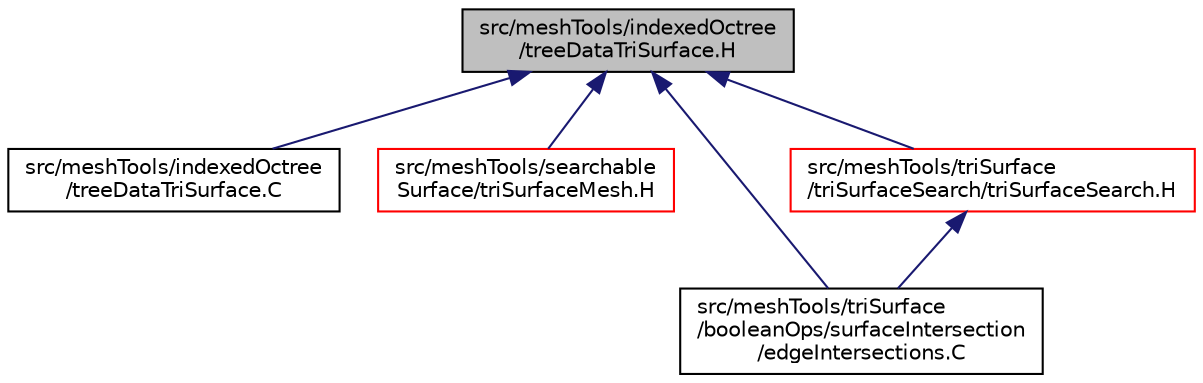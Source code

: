 digraph "src/meshTools/indexedOctree/treeDataTriSurface.H"
{
  bgcolor="transparent";
  edge [fontname="Helvetica",fontsize="10",labelfontname="Helvetica",labelfontsize="10"];
  node [fontname="Helvetica",fontsize="10",shape=record];
  Node196 [label="src/meshTools/indexedOctree\l/treeDataTriSurface.H",height=0.2,width=0.4,color="black", fillcolor="grey75", style="filled", fontcolor="black"];
  Node196 -> Node197 [dir="back",color="midnightblue",fontsize="10",style="solid",fontname="Helvetica"];
  Node197 [label="src/meshTools/indexedOctree\l/treeDataTriSurface.C",height=0.2,width=0.4,color="black",URL="$a08261.html"];
  Node196 -> Node198 [dir="back",color="midnightblue",fontsize="10",style="solid",fontname="Helvetica"];
  Node198 [label="src/meshTools/searchable\lSurface/triSurfaceMesh.H",height=0.2,width=0.4,color="red",URL="$a08543.html"];
  Node196 -> Node212 [dir="back",color="midnightblue",fontsize="10",style="solid",fontname="Helvetica"];
  Node212 [label="src/meshTools/triSurface\l/booleanOps/surfaceIntersection\l/edgeIntersections.C",height=0.2,width=0.4,color="black",URL="$a08885.html"];
  Node196 -> Node213 [dir="back",color="midnightblue",fontsize="10",style="solid",fontname="Helvetica"];
  Node213 [label="src/meshTools/triSurface\l/triSurfaceSearch/triSurfaceSearch.H",height=0.2,width=0.4,color="red",URL="$a08936.html"];
  Node213 -> Node212 [dir="back",color="midnightblue",fontsize="10",style="solid",fontname="Helvetica"];
}
